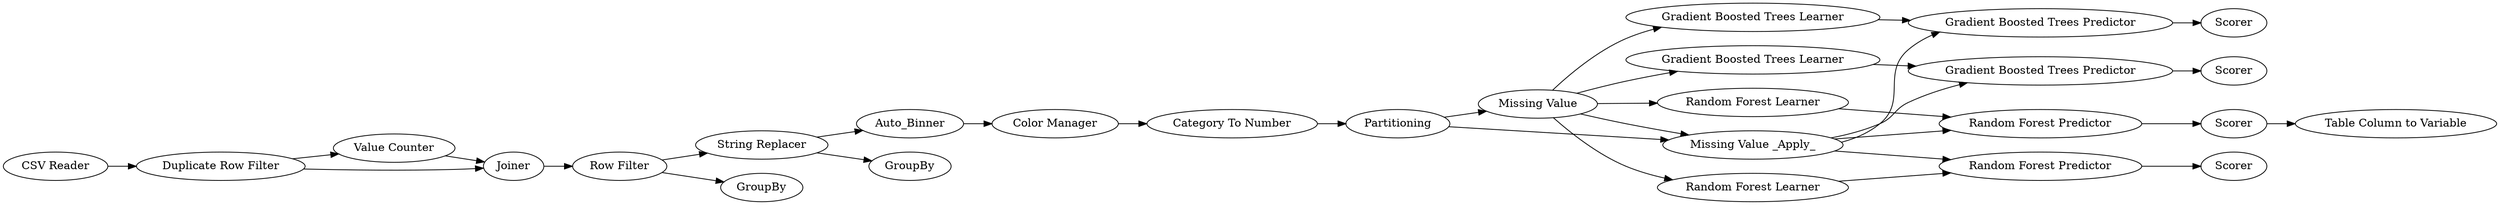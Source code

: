 digraph {
	115 -> 116
	4 -> 5
	2 -> 117
	119 -> 120
	117 -> 121
	11 -> 3
	108 -> 109
	123 -> 121
	11 -> 117
	117 -> 119
	121 -> 125
	2 -> 11
	117 -> 122
	21 -> 2
	110 -> 131
	129 -> 115
	122 -> 126
	11 -> 123
	124 -> 122
	13 -> 109
	11 -> 124
	110 -> 129
	118 -> 119
	109 -> 110
	116 -> 21
	5 -> 100
	129 -> 130
	3 -> 4
	1 -> 13
	11 -> 118
	117 -> 4
	13 -> 108
	126 [label=Scorer]
	21 [label="Category To Number"]
	108 [label="Value Counter"]
	122 [label="Gradient Boosted Trees Predictor"]
	121 [label="Gradient Boosted Trees Predictor"]
	3 [label="Random Forest Learner"]
	119 [label="Random Forest Predictor"]
	131 [label=GroupBy]
	109 [label=Joiner]
	110 [label="Row Filter"]
	129 [label="String Replacer"]
	123 [label="Gradient Boosted Trees Learner"]
	125 [label=Scorer]
	1 [label="CSV Reader"]
	115 [label=Auto_Binner]
	11 [label="Missing Value"]
	4 [label="Random Forest Predictor"]
	124 [label="Gradient Boosted Trees Learner"]
	100 [label="Table Column to Variable"]
	117 [label="Missing Value _Apply_"]
	5 [label=Scorer]
	13 [label="Duplicate Row Filter"]
	120 [label=Scorer]
	118 [label="Random Forest Learner"]
	116 [label="Color Manager"]
	130 [label=GroupBy]
	2 [label=Partitioning]
	rankdir=LR
}
